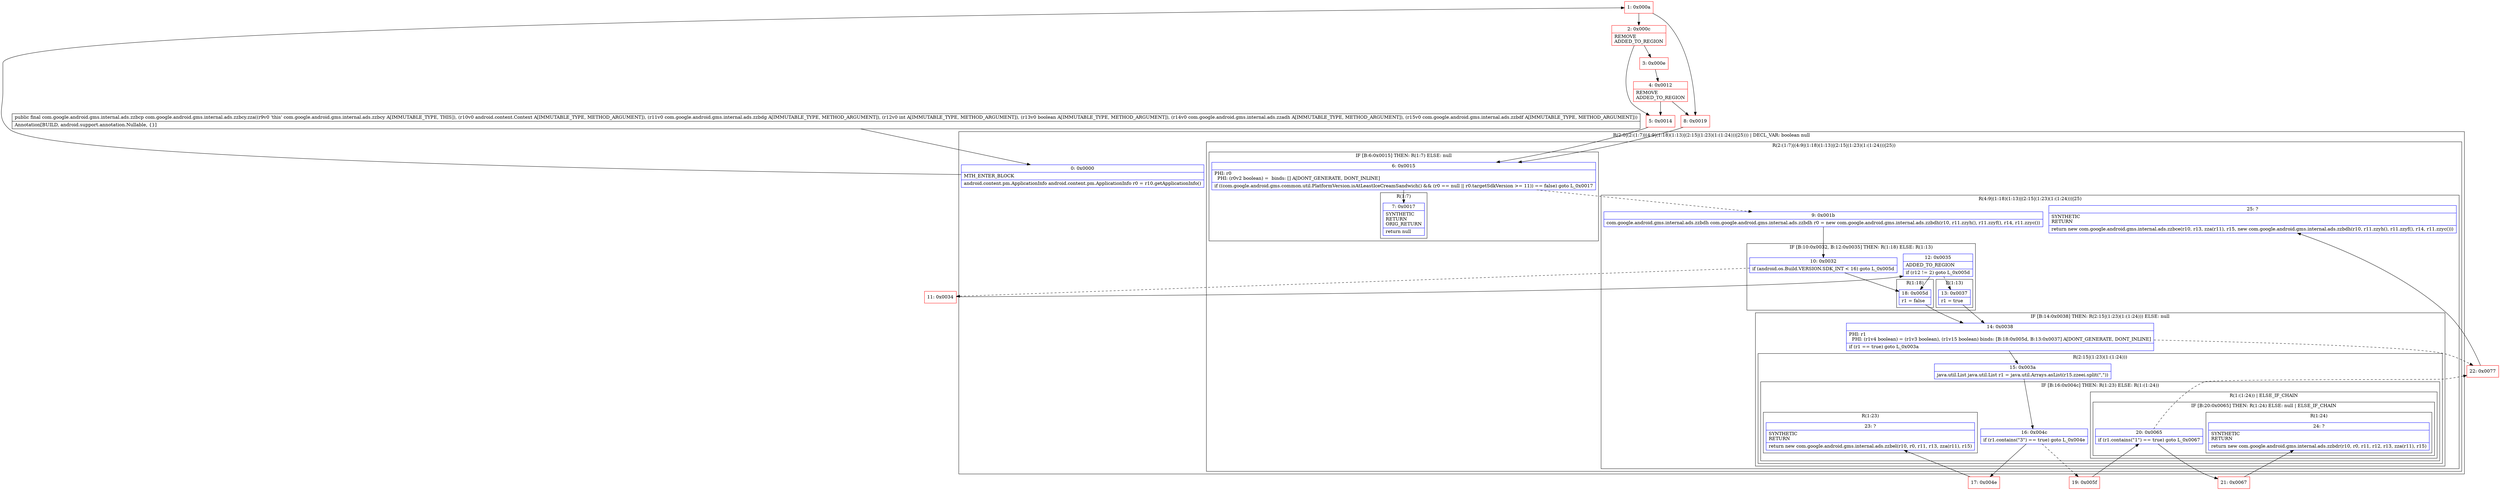 digraph "CFG forcom.google.android.gms.internal.ads.zzbcy.zza(Landroid\/content\/Context;Lcom\/google\/android\/gms\/internal\/ads\/zzbdg;IZLcom\/google\/android\/gms\/internal\/ads\/zzadh;Lcom\/google\/android\/gms\/internal\/ads\/zzbdf;)Lcom\/google\/android\/gms\/internal\/ads\/zzbcp;" {
subgraph cluster_Region_194672709 {
label = "R(2:0|(2:(1:7)|(4:9|(1:18)(1:13)|(2:15|(1:23)(1:(1:24)))|25))) | DECL_VAR: boolean null\l";
node [shape=record,color=blue];
Node_0 [shape=record,label="{0\:\ 0x0000|MTH_ENTER_BLOCK\l|android.content.pm.ApplicationInfo android.content.pm.ApplicationInfo r0 = r10.getApplicationInfo()\l}"];
subgraph cluster_Region_2102852024 {
label = "R(2:(1:7)|(4:9|(1:18)(1:13)|(2:15|(1:23)(1:(1:24)))|25))";
node [shape=record,color=blue];
subgraph cluster_IfRegion_638753569 {
label = "IF [B:6:0x0015] THEN: R(1:7) ELSE: null";
node [shape=record,color=blue];
Node_6 [shape=record,label="{6\:\ 0x0015|PHI: r0 \l  PHI: (r0v2 boolean) =  binds: [] A[DONT_GENERATE, DONT_INLINE]\l|if ((com.google.android.gms.common.util.PlatformVersion.isAtLeastIceCreamSandwich() && (r0 == null \|\| r0.targetSdkVersion \>= 11)) == false) goto L_0x0017\l}"];
subgraph cluster_Region_1173286715 {
label = "R(1:7)";
node [shape=record,color=blue];
Node_7 [shape=record,label="{7\:\ 0x0017|SYNTHETIC\lRETURN\lORIG_RETURN\l|return null\l}"];
}
}
subgraph cluster_Region_933822396 {
label = "R(4:9|(1:18)(1:13)|(2:15|(1:23)(1:(1:24)))|25)";
node [shape=record,color=blue];
Node_9 [shape=record,label="{9\:\ 0x001b|com.google.android.gms.internal.ads.zzbdh com.google.android.gms.internal.ads.zzbdh r0 = new com.google.android.gms.internal.ads.zzbdh(r10, r11.zzyh(), r11.zzyf(), r14, r11.zzyc())\l}"];
subgraph cluster_IfRegion_535588307 {
label = "IF [B:10:0x0032, B:12:0x0035] THEN: R(1:18) ELSE: R(1:13)";
node [shape=record,color=blue];
Node_10 [shape=record,label="{10\:\ 0x0032|if (android.os.Build.VERSION.SDK_INT \< 16) goto L_0x005d\l}"];
Node_12 [shape=record,label="{12\:\ 0x0035|ADDED_TO_REGION\l|if (r12 != 2) goto L_0x005d\l}"];
subgraph cluster_Region_2087103835 {
label = "R(1:18)";
node [shape=record,color=blue];
Node_18 [shape=record,label="{18\:\ 0x005d|r1 = false\l}"];
}
subgraph cluster_Region_205781108 {
label = "R(1:13)";
node [shape=record,color=blue];
Node_13 [shape=record,label="{13\:\ 0x0037|r1 = true\l}"];
}
}
subgraph cluster_IfRegion_1219237973 {
label = "IF [B:14:0x0038] THEN: R(2:15|(1:23)(1:(1:24))) ELSE: null";
node [shape=record,color=blue];
Node_14 [shape=record,label="{14\:\ 0x0038|PHI: r1 \l  PHI: (r1v4 boolean) = (r1v3 boolean), (r1v15 boolean) binds: [B:18:0x005d, B:13:0x0037] A[DONT_GENERATE, DONT_INLINE]\l|if (r1 == true) goto L_0x003a\l}"];
subgraph cluster_Region_1703069590 {
label = "R(2:15|(1:23)(1:(1:24)))";
node [shape=record,color=blue];
Node_15 [shape=record,label="{15\:\ 0x003a|java.util.List java.util.List r1 = java.util.Arrays.asList(r15.zzeei.split(\",\"))\l}"];
subgraph cluster_IfRegion_1422756256 {
label = "IF [B:16:0x004c] THEN: R(1:23) ELSE: R(1:(1:24))";
node [shape=record,color=blue];
Node_16 [shape=record,label="{16\:\ 0x004c|if (r1.contains(\"3\") == true) goto L_0x004e\l}"];
subgraph cluster_Region_379578092 {
label = "R(1:23)";
node [shape=record,color=blue];
Node_23 [shape=record,label="{23\:\ ?|SYNTHETIC\lRETURN\l|return new com.google.android.gms.internal.ads.zzbel(r10, r0, r11, r13, zza(r11), r15)\l}"];
}
subgraph cluster_Region_41788353 {
label = "R(1:(1:24)) | ELSE_IF_CHAIN\l";
node [shape=record,color=blue];
subgraph cluster_IfRegion_487127575 {
label = "IF [B:20:0x0065] THEN: R(1:24) ELSE: null | ELSE_IF_CHAIN\l";
node [shape=record,color=blue];
Node_20 [shape=record,label="{20\:\ 0x0065|if (r1.contains(\"1\") == true) goto L_0x0067\l}"];
subgraph cluster_Region_1310719018 {
label = "R(1:24)";
node [shape=record,color=blue];
Node_24 [shape=record,label="{24\:\ ?|SYNTHETIC\lRETURN\l|return new com.google.android.gms.internal.ads.zzbdr(r10, r0, r11, r12, r13, zza(r11), r15)\l}"];
}
}
}
}
}
}
Node_25 [shape=record,label="{25\:\ ?|SYNTHETIC\lRETURN\l|return new com.google.android.gms.internal.ads.zzbce(r10, r13, zza(r11), r15, new com.google.android.gms.internal.ads.zzbdh(r10, r11.zzyh(), r11.zzyf(), r14, r11.zzyc()))\l}"];
}
}
}
Node_1 [shape=record,color=red,label="{1\:\ 0x000a}"];
Node_2 [shape=record,color=red,label="{2\:\ 0x000c|REMOVE\lADDED_TO_REGION\l}"];
Node_3 [shape=record,color=red,label="{3\:\ 0x000e}"];
Node_4 [shape=record,color=red,label="{4\:\ 0x0012|REMOVE\lADDED_TO_REGION\l}"];
Node_5 [shape=record,color=red,label="{5\:\ 0x0014}"];
Node_8 [shape=record,color=red,label="{8\:\ 0x0019}"];
Node_11 [shape=record,color=red,label="{11\:\ 0x0034}"];
Node_17 [shape=record,color=red,label="{17\:\ 0x004e}"];
Node_19 [shape=record,color=red,label="{19\:\ 0x005f}"];
Node_21 [shape=record,color=red,label="{21\:\ 0x0067}"];
Node_22 [shape=record,color=red,label="{22\:\ 0x0077}"];
MethodNode[shape=record,label="{public final com.google.android.gms.internal.ads.zzbcp com.google.android.gms.internal.ads.zzbcy.zza((r9v0 'this' com.google.android.gms.internal.ads.zzbcy A[IMMUTABLE_TYPE, THIS]), (r10v0 android.content.Context A[IMMUTABLE_TYPE, METHOD_ARGUMENT]), (r11v0 com.google.android.gms.internal.ads.zzbdg A[IMMUTABLE_TYPE, METHOD_ARGUMENT]), (r12v0 int A[IMMUTABLE_TYPE, METHOD_ARGUMENT]), (r13v0 boolean A[IMMUTABLE_TYPE, METHOD_ARGUMENT]), (r14v0 com.google.android.gms.internal.ads.zzadh A[IMMUTABLE_TYPE, METHOD_ARGUMENT]), (r15v0 com.google.android.gms.internal.ads.zzbdf A[IMMUTABLE_TYPE, METHOD_ARGUMENT]))  | Annotation[BUILD, android.support.annotation.Nullable, \{\}]\l}"];
MethodNode -> Node_0;
Node_0 -> Node_1;
Node_6 -> Node_7;
Node_6 -> Node_9[style=dashed];
Node_9 -> Node_10;
Node_10 -> Node_11[style=dashed];
Node_10 -> Node_18;
Node_12 -> Node_13[style=dashed];
Node_12 -> Node_18;
Node_18 -> Node_14;
Node_13 -> Node_14;
Node_14 -> Node_15;
Node_14 -> Node_22[style=dashed];
Node_15 -> Node_16;
Node_16 -> Node_17;
Node_16 -> Node_19[style=dashed];
Node_20 -> Node_21;
Node_20 -> Node_22[style=dashed];
Node_1 -> Node_2;
Node_1 -> Node_8;
Node_2 -> Node_3;
Node_2 -> Node_5;
Node_3 -> Node_4;
Node_4 -> Node_5;
Node_4 -> Node_8;
Node_5 -> Node_6;
Node_8 -> Node_6;
Node_11 -> Node_12;
Node_17 -> Node_23;
Node_19 -> Node_20;
Node_21 -> Node_24;
Node_22 -> Node_25;
}

